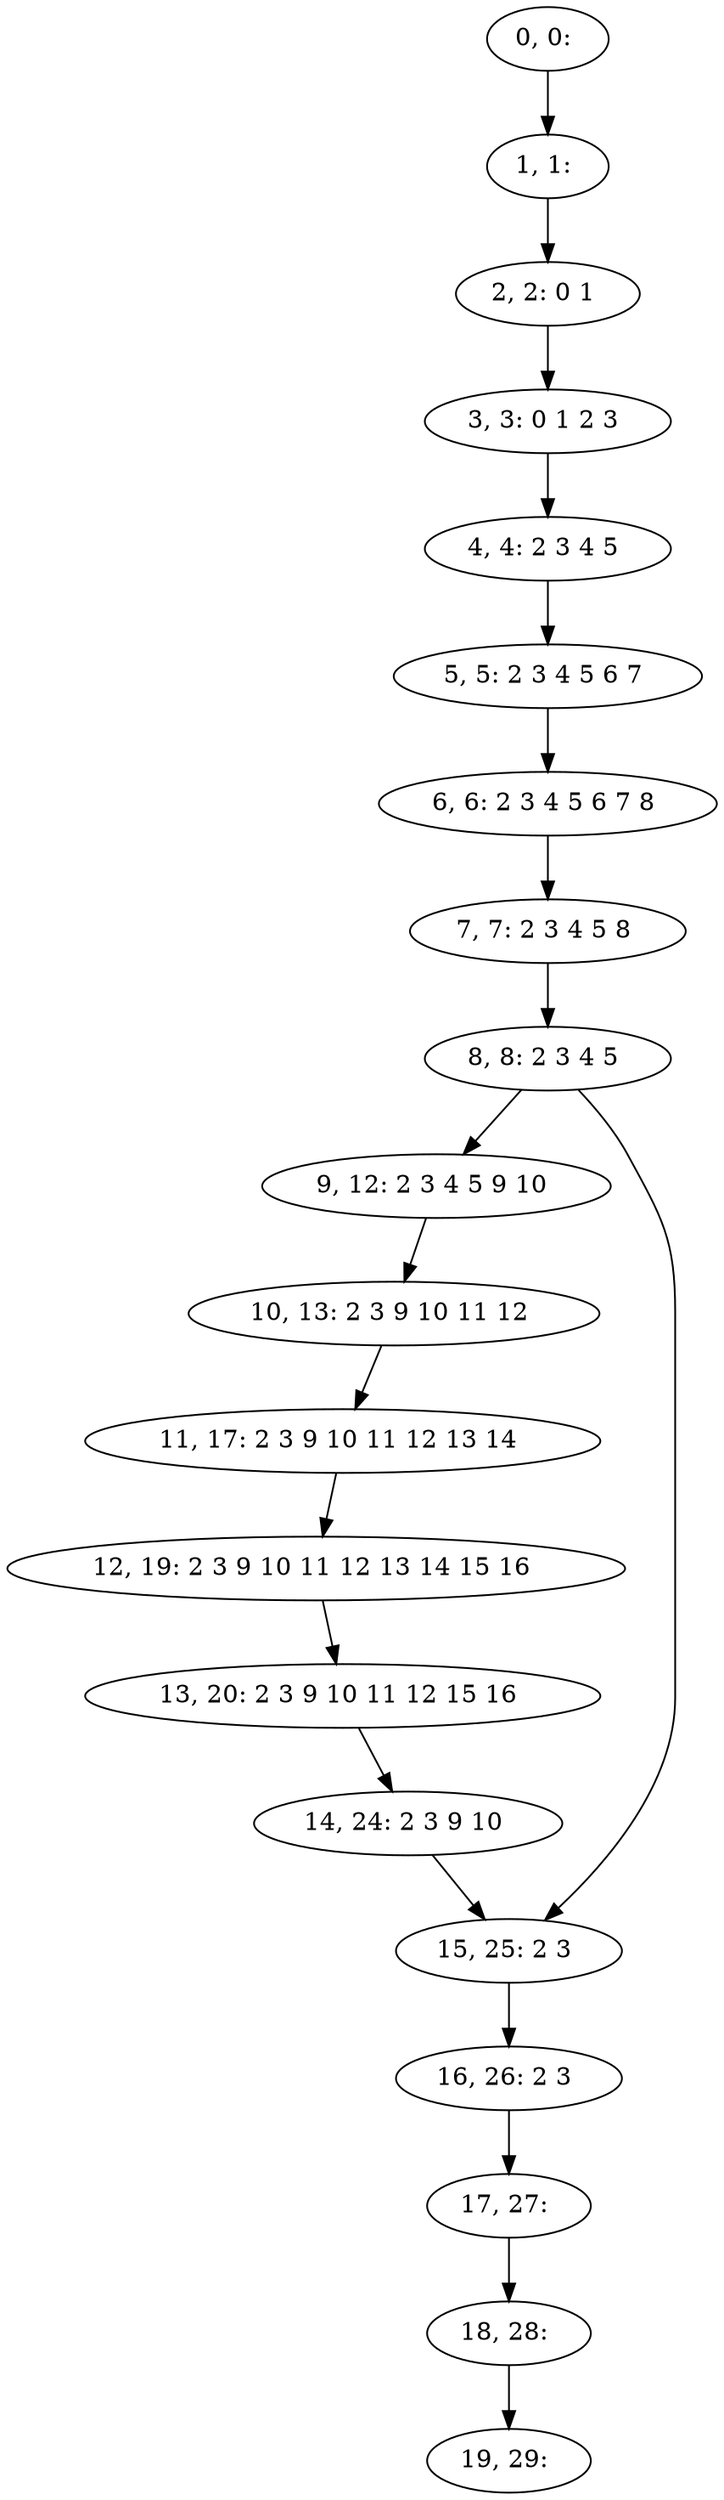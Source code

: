digraph G {
0[label="0, 0: "];
1[label="1, 1: "];
2[label="2, 2: 0 1 "];
3[label="3, 3: 0 1 2 3 "];
4[label="4, 4: 2 3 4 5 "];
5[label="5, 5: 2 3 4 5 6 7 "];
6[label="6, 6: 2 3 4 5 6 7 8 "];
7[label="7, 7: 2 3 4 5 8 "];
8[label="8, 8: 2 3 4 5 "];
9[label="9, 12: 2 3 4 5 9 10 "];
10[label="10, 13: 2 3 9 10 11 12 "];
11[label="11, 17: 2 3 9 10 11 12 13 14 "];
12[label="12, 19: 2 3 9 10 11 12 13 14 15 16 "];
13[label="13, 20: 2 3 9 10 11 12 15 16 "];
14[label="14, 24: 2 3 9 10 "];
15[label="15, 25: 2 3 "];
16[label="16, 26: 2 3 "];
17[label="17, 27: "];
18[label="18, 28: "];
19[label="19, 29: "];
0->1 ;
1->2 ;
2->3 ;
3->4 ;
4->5 ;
5->6 ;
6->7 ;
7->8 ;
8->9 ;
8->15 ;
9->10 ;
10->11 ;
11->12 ;
12->13 ;
13->14 ;
14->15 ;
15->16 ;
16->17 ;
17->18 ;
18->19 ;
}
